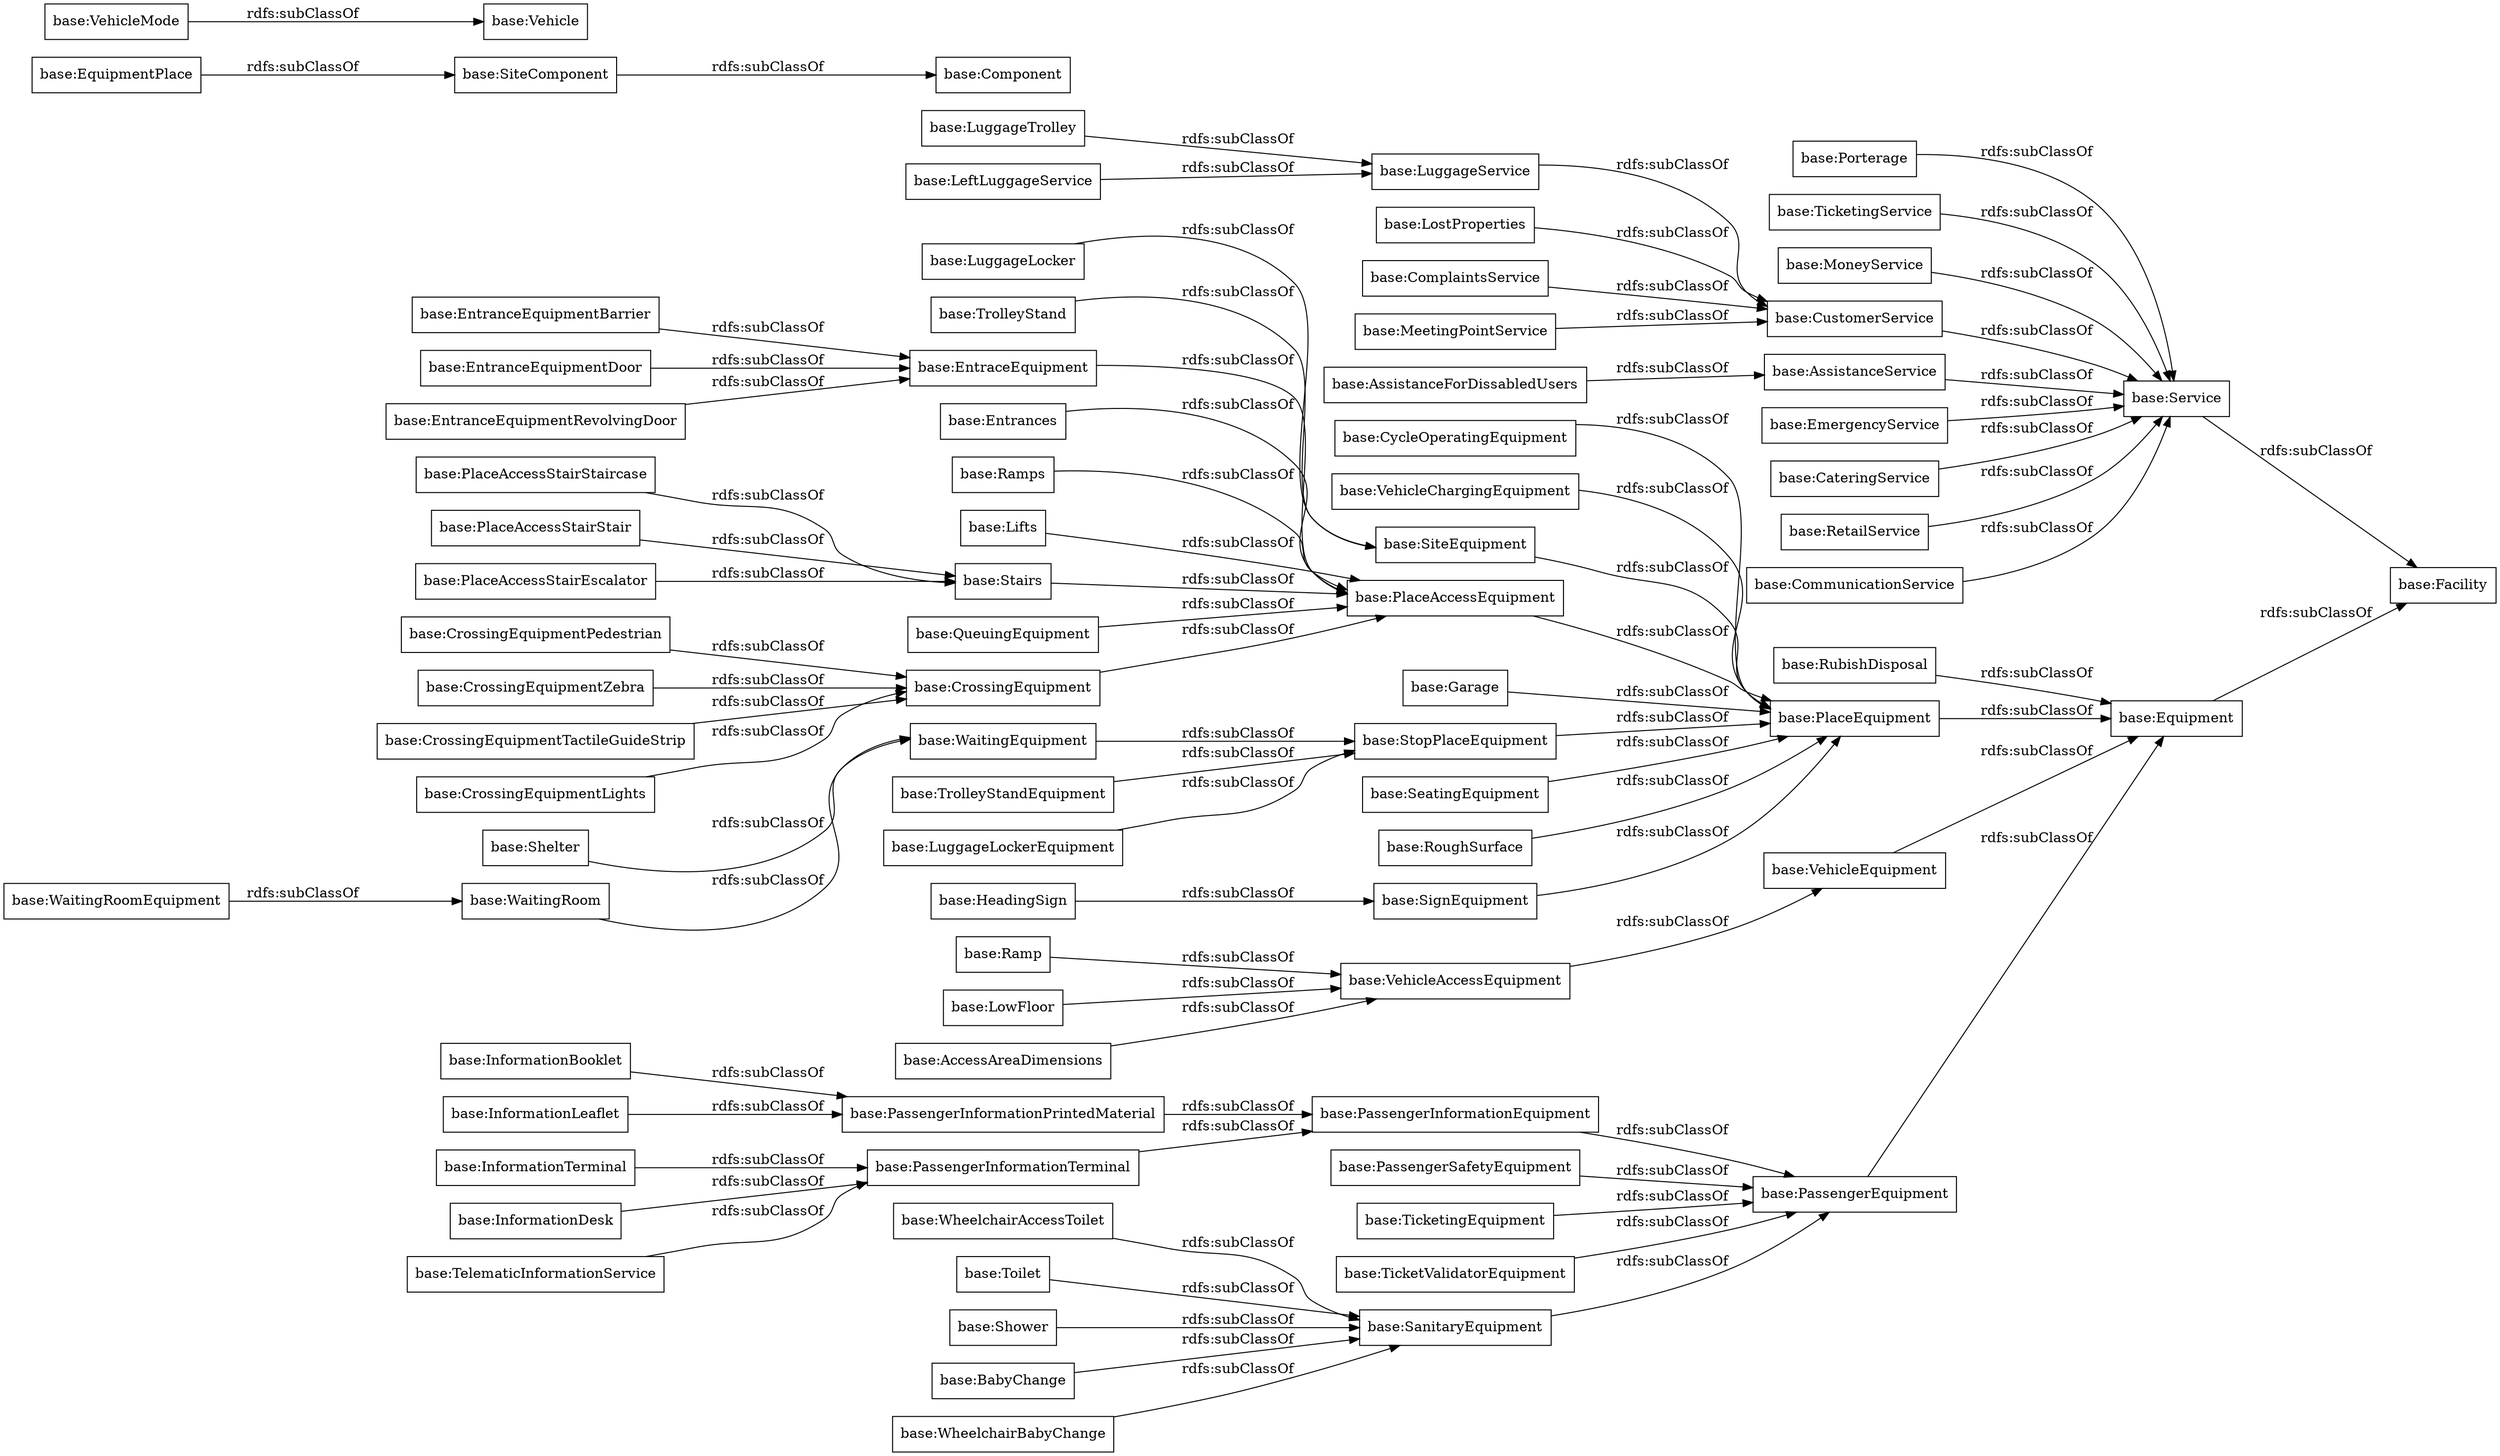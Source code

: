 digraph ar2dtool_diagram { 
rankdir=LR;
size="1000"
node [shape = rectangle, color="black"]; "base:InformationLeaflet" "base:CrossingEquipmentTactileGuideStrip" "base:PassengerInformationPrintedMaterial" "base:SiteComponent" "base:CrossingEquipmentLights" "base:QueuingEquipment" "base:LowFloor" "base:SiteEquipment" "base:PassengerSafetyEquipment" "base:EmergencyService" "base:Vehicle" "base:CrossingEquipmentPedestrian" "base:EntranceEquipmentRevolvingDoor" "base:WheelchairBabyChange" "base:WheelchairAccessToilet" "base:PlaceAccessStairEscalator" "base:Facility" "base:Garage" "base:LostProperties" "base:TicketingEquipment" "base:EntranceEquipmentBarrier" "base:AssistanceService" "base:TrolleyStandEquipment" "base:PlaceAccessEquipment" "base:CateringService" "base:EntraceEquipment" "base:RetailService" "base:Equipment" "base:Toilet" "base:VehicleMode" "base:SeatingEquipment" "base:RubishDisposal" "base:CrossingEquipmentZebra" "base:CommunicationService" "base:Entrances" "base:Service" "base:Porterage" "base:Ramps" "base:LeftLuggageService" "base:Lifts" "base:RoughSurface" "base:LuggageTrolley" "base:HeadingSign" "base:WaitingRoomEquipment" "base:TicketingService" "base:InformationDesk" "base:TelematicInformationService" "base:StopPlaceEquipment" "base:LuggageService" "base:Shower" "base:AssistanceForDissabledUsers" "base:PassengerInformationEquipment" "base:TrolleyStand" "base:LuggageLocker" "base:TicketValidatorEquipment" "base:CrossingEquipment" "base:EntranceEquipmentDoor" "base:Stairs" "base:WaitingRoom" "base:MoneyService" "base:CycleOperatingEquipment" "base:VehicleChargingEquipment" "base:Shelter" "base:AccessAreaDimensions" "base:VehicleAccessEquipment" "base:LuggageLockerEquipment" "base:PlaceAccessStairStaircase" "base:VehicleEquipment" "base:SanitaryEquipment" "base:CustomerService" "base:ComplaintsService" "base:PlaceAccessStairStair" "base:PassengerInformationTerminal" "base:InformationTerminal" "base:EquipmentPlace" "base:Ramp" "base:WaitingEquipment" "base:Component" "base:PlaceEquipment" "base:MeetingPointService" "base:InformationBooklet" "base:BabyChange" "base:SignEquipment" "base:PassengerEquipment" ; /*classes style*/
	"base:Ramps" -> "base:PlaceAccessEquipment" [ label = "rdfs:subClassOf" ];
	"base:LostProperties" -> "base:CustomerService" [ label = "rdfs:subClassOf" ];
	"base:RetailService" -> "base:Service" [ label = "rdfs:subClassOf" ];
	"base:StopPlaceEquipment" -> "base:PlaceEquipment" [ label = "rdfs:subClassOf" ];
	"base:SeatingEquipment" -> "base:PlaceEquipment" [ label = "rdfs:subClassOf" ];
	"base:Porterage" -> "base:Service" [ label = "rdfs:subClassOf" ];
	"base:CycleOperatingEquipment" -> "base:PlaceEquipment" [ label = "rdfs:subClassOf" ];
	"base:VehicleMode" -> "base:Vehicle" [ label = "rdfs:subClassOf" ];
	"base:Service" -> "base:Facility" [ label = "rdfs:subClassOf" ];
	"base:ComplaintsService" -> "base:CustomerService" [ label = "rdfs:subClassOf" ];
	"base:SiteComponent" -> "base:Component" [ label = "rdfs:subClassOf" ];
	"base:SanitaryEquipment" -> "base:PassengerEquipment" [ label = "rdfs:subClassOf" ];
	"base:SiteEquipment" -> "base:PlaceEquipment" [ label = "rdfs:subClassOf" ];
	"base:EntranceEquipmentBarrier" -> "base:EntraceEquipment" [ label = "rdfs:subClassOf" ];
	"base:WaitingRoom" -> "base:WaitingEquipment" [ label = "rdfs:subClassOf" ];
	"base:Entrances" -> "base:PlaceAccessEquipment" [ label = "rdfs:subClassOf" ];
	"base:AssistanceService" -> "base:Service" [ label = "rdfs:subClassOf" ];
	"base:CateringService" -> "base:Service" [ label = "rdfs:subClassOf" ];
	"base:InformationBooklet" -> "base:PassengerInformationPrintedMaterial" [ label = "rdfs:subClassOf" ];
	"base:TicketValidatorEquipment" -> "base:PassengerEquipment" [ label = "rdfs:subClassOf" ];
	"base:TicketingService" -> "base:Service" [ label = "rdfs:subClassOf" ];
	"base:LowFloor" -> "base:VehicleAccessEquipment" [ label = "rdfs:subClassOf" ];
	"base:RubishDisposal" -> "base:Equipment" [ label = "rdfs:subClassOf" ];
	"base:Equipment" -> "base:Facility" [ label = "rdfs:subClassOf" ];
	"base:PassengerInformationEquipment" -> "base:PassengerEquipment" [ label = "rdfs:subClassOf" ];
	"base:Ramp" -> "base:VehicleAccessEquipment" [ label = "rdfs:subClassOf" ];
	"base:LuggageLocker" -> "base:SiteEquipment" [ label = "rdfs:subClassOf" ];
	"base:PassengerEquipment" -> "base:Equipment" [ label = "rdfs:subClassOf" ];
	"base:PassengerInformationPrintedMaterial" -> "base:PassengerInformationEquipment" [ label = "rdfs:subClassOf" ];
	"base:CrossingEquipmentTactileGuideStrip" -> "base:CrossingEquipment" [ label = "rdfs:subClassOf" ];
	"base:MoneyService" -> "base:Service" [ label = "rdfs:subClassOf" ];
	"base:AccessAreaDimensions" -> "base:VehicleAccessEquipment" [ label = "rdfs:subClassOf" ];
	"base:HeadingSign" -> "base:SignEquipment" [ label = "rdfs:subClassOf" ];
	"base:Shelter" -> "base:WaitingEquipment" [ label = "rdfs:subClassOf" ];
	"base:Stairs" -> "base:PlaceAccessEquipment" [ label = "rdfs:subClassOf" ];
	"base:InformationTerminal" -> "base:PassengerInformationTerminal" [ label = "rdfs:subClassOf" ];
	"base:LuggageLockerEquipment" -> "base:StopPlaceEquipment" [ label = "rdfs:subClassOf" ];
	"base:Toilet" -> "base:SanitaryEquipment" [ label = "rdfs:subClassOf" ];
	"base:LuggageTrolley" -> "base:LuggageService" [ label = "rdfs:subClassOf" ];
	"base:PlaceAccessEquipment" -> "base:PlaceEquipment" [ label = "rdfs:subClassOf" ];
	"base:EntraceEquipment" -> "base:PlaceAccessEquipment" [ label = "rdfs:subClassOf" ];
	"base:PlaceAccessStairStair" -> "base:Stairs" [ label = "rdfs:subClassOf" ];
	"base:SignEquipment" -> "base:PlaceEquipment" [ label = "rdfs:subClassOf" ];
	"base:TelematicInformationService" -> "base:PassengerInformationTerminal" [ label = "rdfs:subClassOf" ];
	"base:Lifts" -> "base:PlaceAccessEquipment" [ label = "rdfs:subClassOf" ];
	"base:TicketingEquipment" -> "base:PassengerEquipment" [ label = "rdfs:subClassOf" ];
	"base:PassengerSafetyEquipment" -> "base:PassengerEquipment" [ label = "rdfs:subClassOf" ];
	"base:WheelchairAccessToilet" -> "base:SanitaryEquipment" [ label = "rdfs:subClassOf" ];
	"base:CustomerService" -> "base:Service" [ label = "rdfs:subClassOf" ];
	"base:Garage" -> "base:PlaceEquipment" [ label = "rdfs:subClassOf" ];
	"base:WaitingEquipment" -> "base:StopPlaceEquipment" [ label = "rdfs:subClassOf" ];
	"base:PassengerInformationTerminal" -> "base:PassengerInformationEquipment" [ label = "rdfs:subClassOf" ];
	"base:PlaceEquipment" -> "base:Equipment" [ label = "rdfs:subClassOf" ];
	"base:InformationLeaflet" -> "base:PassengerInformationPrintedMaterial" [ label = "rdfs:subClassOf" ];
	"base:RoughSurface" -> "base:PlaceEquipment" [ label = "rdfs:subClassOf" ];
	"base:LuggageService" -> "base:CustomerService" [ label = "rdfs:subClassOf" ];
	"base:EntranceEquipmentRevolvingDoor" -> "base:EntraceEquipment" [ label = "rdfs:subClassOf" ];
	"base:QueuingEquipment" -> "base:PlaceAccessEquipment" [ label = "rdfs:subClassOf" ];
	"base:CommunicationService" -> "base:Service" [ label = "rdfs:subClassOf" ];
	"base:InformationDesk" -> "base:PassengerInformationTerminal" [ label = "rdfs:subClassOf" ];
	"base:BabyChange" -> "base:SanitaryEquipment" [ label = "rdfs:subClassOf" ];
	"base:VehicleAccessEquipment" -> "base:VehicleEquipment" [ label = "rdfs:subClassOf" ];
	"base:EmergencyService" -> "base:Service" [ label = "rdfs:subClassOf" ];
	"base:Shower" -> "base:SanitaryEquipment" [ label = "rdfs:subClassOf" ];
	"base:CrossingEquipmentZebra" -> "base:CrossingEquipment" [ label = "rdfs:subClassOf" ];
	"base:PlaceAccessStairStaircase" -> "base:Stairs" [ label = "rdfs:subClassOf" ];
	"base:EntranceEquipmentDoor" -> "base:EntraceEquipment" [ label = "rdfs:subClassOf" ];
	"base:CrossingEquipment" -> "base:PlaceAccessEquipment" [ label = "rdfs:subClassOf" ];
	"base:CrossingEquipmentLights" -> "base:CrossingEquipment" [ label = "rdfs:subClassOf" ];
	"base:TrolleyStand" -> "base:SiteEquipment" [ label = "rdfs:subClassOf" ];
	"base:MeetingPointService" -> "base:CustomerService" [ label = "rdfs:subClassOf" ];
	"base:WheelchairBabyChange" -> "base:SanitaryEquipment" [ label = "rdfs:subClassOf" ];
	"base:VehicleChargingEquipment" -> "base:PlaceEquipment" [ label = "rdfs:subClassOf" ];
	"base:WaitingRoomEquipment" -> "base:WaitingRoom" [ label = "rdfs:subClassOf" ];
	"base:VehicleEquipment" -> "base:Equipment" [ label = "rdfs:subClassOf" ];
	"base:CrossingEquipmentPedestrian" -> "base:CrossingEquipment" [ label = "rdfs:subClassOf" ];
	"base:PlaceAccessStairEscalator" -> "base:Stairs" [ label = "rdfs:subClassOf" ];
	"base:EquipmentPlace" -> "base:SiteComponent" [ label = "rdfs:subClassOf" ];
	"base:AssistanceForDissabledUsers" -> "base:AssistanceService" [ label = "rdfs:subClassOf" ];
	"base:LeftLuggageService" -> "base:LuggageService" [ label = "rdfs:subClassOf" ];
	"base:TrolleyStandEquipment" -> "base:StopPlaceEquipment" [ label = "rdfs:subClassOf" ];

}
